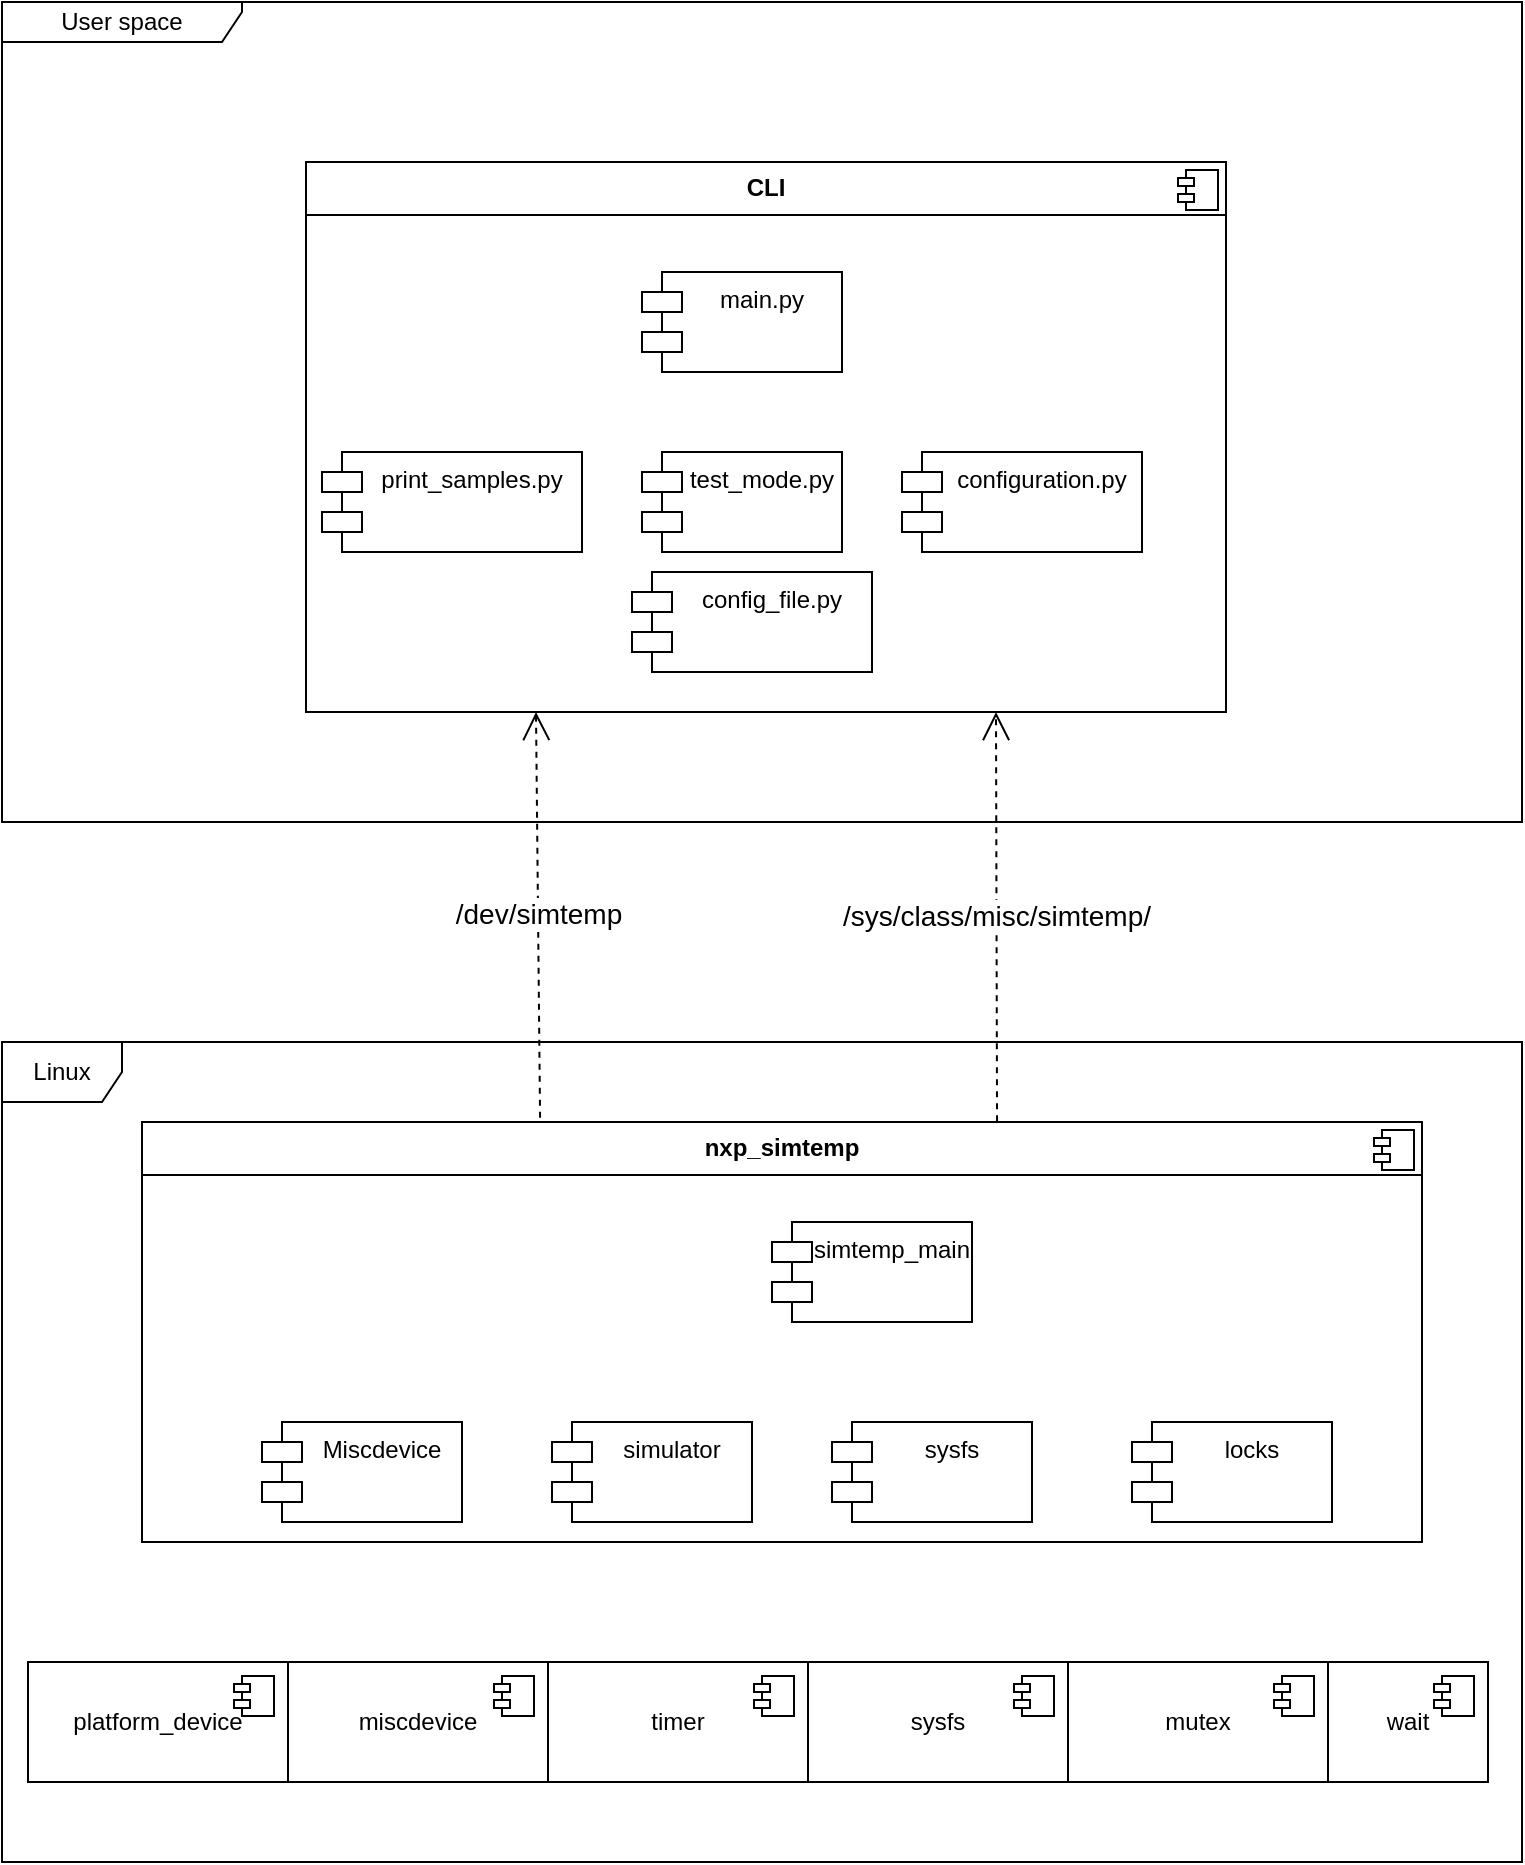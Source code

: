 <mxfile version="28.2.8">
  <diagram name="Página-1" id="p0kwf71RInEtmnU2F5rH">
    <mxGraphModel dx="1737" dy="1992" grid="1" gridSize="10" guides="1" tooltips="1" connect="1" arrows="1" fold="1" page="1" pageScale="1" pageWidth="850" pageHeight="1100" math="0" shadow="0">
      <root>
        <mxCell id="0" />
        <mxCell id="1" parent="0" />
        <mxCell id="Tlad2of-mxlrijfLI39x-1" value="Linux" style="shape=umlFrame;whiteSpace=wrap;html=1;pointerEvents=0;" vertex="1" parent="1">
          <mxGeometry x="40" y="-560" width="760" height="410" as="geometry" />
        </mxCell>
        <mxCell id="Tlad2of-mxlrijfLI39x-2" value="platform_device" style="html=1;dropTarget=0;whiteSpace=wrap;" vertex="1" parent="1">
          <mxGeometry x="53" y="-250" width="130" height="60" as="geometry" />
        </mxCell>
        <mxCell id="Tlad2of-mxlrijfLI39x-3" value="" style="shape=module;jettyWidth=8;jettyHeight=4;" vertex="1" parent="Tlad2of-mxlrijfLI39x-2">
          <mxGeometry x="1" width="20" height="20" relative="1" as="geometry">
            <mxPoint x="-27" y="7" as="offset" />
          </mxGeometry>
        </mxCell>
        <mxCell id="Tlad2of-mxlrijfLI39x-4" value="miscdevice" style="html=1;dropTarget=0;whiteSpace=wrap;" vertex="1" parent="1">
          <mxGeometry x="183" y="-250" width="130" height="60" as="geometry" />
        </mxCell>
        <mxCell id="Tlad2of-mxlrijfLI39x-5" value="" style="shape=module;jettyWidth=8;jettyHeight=4;" vertex="1" parent="Tlad2of-mxlrijfLI39x-4">
          <mxGeometry x="1" width="20" height="20" relative="1" as="geometry">
            <mxPoint x="-27" y="7" as="offset" />
          </mxGeometry>
        </mxCell>
        <mxCell id="Tlad2of-mxlrijfLI39x-6" value="timer" style="html=1;dropTarget=0;whiteSpace=wrap;" vertex="1" parent="1">
          <mxGeometry x="313" y="-250" width="130" height="60" as="geometry" />
        </mxCell>
        <mxCell id="Tlad2of-mxlrijfLI39x-7" value="" style="shape=module;jettyWidth=8;jettyHeight=4;" vertex="1" parent="Tlad2of-mxlrijfLI39x-6">
          <mxGeometry x="1" width="20" height="20" relative="1" as="geometry">
            <mxPoint x="-27" y="7" as="offset" />
          </mxGeometry>
        </mxCell>
        <mxCell id="Tlad2of-mxlrijfLI39x-8" value="sysfs" style="html=1;dropTarget=0;whiteSpace=wrap;" vertex="1" parent="1">
          <mxGeometry x="443" y="-250" width="130" height="60" as="geometry" />
        </mxCell>
        <mxCell id="Tlad2of-mxlrijfLI39x-9" value="" style="shape=module;jettyWidth=8;jettyHeight=4;" vertex="1" parent="Tlad2of-mxlrijfLI39x-8">
          <mxGeometry x="1" width="20" height="20" relative="1" as="geometry">
            <mxPoint x="-27" y="7" as="offset" />
          </mxGeometry>
        </mxCell>
        <mxCell id="Tlad2of-mxlrijfLI39x-10" value="mutex" style="html=1;dropTarget=0;whiteSpace=wrap;" vertex="1" parent="1">
          <mxGeometry x="573" y="-250" width="130" height="60" as="geometry" />
        </mxCell>
        <mxCell id="Tlad2of-mxlrijfLI39x-11" value="" style="shape=module;jettyWidth=8;jettyHeight=4;" vertex="1" parent="Tlad2of-mxlrijfLI39x-10">
          <mxGeometry x="1" width="20" height="20" relative="1" as="geometry">
            <mxPoint x="-27" y="7" as="offset" />
          </mxGeometry>
        </mxCell>
        <mxCell id="Tlad2of-mxlrijfLI39x-12" value="wait" style="html=1;dropTarget=0;whiteSpace=wrap;" vertex="1" parent="1">
          <mxGeometry x="703" y="-250" width="80" height="60" as="geometry" />
        </mxCell>
        <mxCell id="Tlad2of-mxlrijfLI39x-13" value="" style="shape=module;jettyWidth=8;jettyHeight=4;" vertex="1" parent="Tlad2of-mxlrijfLI39x-12">
          <mxGeometry x="1" width="20" height="20" relative="1" as="geometry">
            <mxPoint x="-27" y="7" as="offset" />
          </mxGeometry>
        </mxCell>
        <mxCell id="Tlad2of-mxlrijfLI39x-18" value="&lt;p style=&quot;margin:0px;margin-top:6px;text-align:center;&quot;&gt;&lt;b&gt;nxp_simtemp&lt;/b&gt;&lt;/p&gt;&lt;hr size=&quot;1&quot; style=&quot;border-style:solid;&quot;&gt;&lt;p style=&quot;margin:0px;margin-left:8px;&quot;&gt;&lt;br&gt;&lt;/p&gt;" style="align=left;overflow=fill;html=1;dropTarget=0;whiteSpace=wrap;" vertex="1" parent="1">
          <mxGeometry x="110" y="-520" width="640" height="210" as="geometry" />
        </mxCell>
        <mxCell id="Tlad2of-mxlrijfLI39x-19" value="" style="shape=component;jettyWidth=8;jettyHeight=4;" vertex="1" parent="Tlad2of-mxlrijfLI39x-18">
          <mxGeometry x="1" width="20" height="20" relative="1" as="geometry">
            <mxPoint x="-24" y="4" as="offset" />
          </mxGeometry>
        </mxCell>
        <mxCell id="Tlad2of-mxlrijfLI39x-20" value="Miscdevice" style="shape=module;align=left;spacingLeft=20;align=center;verticalAlign=top;whiteSpace=wrap;html=1;" vertex="1" parent="1">
          <mxGeometry x="170" y="-370" width="100" height="50" as="geometry" />
        </mxCell>
        <mxCell id="Tlad2of-mxlrijfLI39x-21" value="simulator" style="shape=module;align=left;spacingLeft=20;align=center;verticalAlign=top;whiteSpace=wrap;html=1;" vertex="1" parent="1">
          <mxGeometry x="315" y="-370" width="100" height="50" as="geometry" />
        </mxCell>
        <mxCell id="Tlad2of-mxlrijfLI39x-22" value="sysfs" style="shape=module;align=left;spacingLeft=20;align=center;verticalAlign=top;whiteSpace=wrap;html=1;" vertex="1" parent="1">
          <mxGeometry x="455" y="-370" width="100" height="50" as="geometry" />
        </mxCell>
        <mxCell id="Tlad2of-mxlrijfLI39x-23" value="locks" style="shape=module;align=left;spacingLeft=20;align=center;verticalAlign=top;whiteSpace=wrap;html=1;" vertex="1" parent="1">
          <mxGeometry x="605" y="-370" width="100" height="50" as="geometry" />
        </mxCell>
        <mxCell id="Tlad2of-mxlrijfLI39x-24" value="simtemp_main" style="shape=module;align=left;spacingLeft=20;align=center;verticalAlign=top;whiteSpace=wrap;html=1;" vertex="1" parent="1">
          <mxGeometry x="425" y="-470" width="100" height="50" as="geometry" />
        </mxCell>
        <mxCell id="Tlad2of-mxlrijfLI39x-29" value="&lt;p style=&quot;margin:0px;margin-top:6px;text-align:center;&quot;&gt;&lt;b&gt;CLI&lt;/b&gt;&lt;/p&gt;&lt;hr size=&quot;1&quot; style=&quot;border-style:solid;&quot;&gt;&lt;p style=&quot;margin:0px;margin-left:8px;&quot;&gt;&lt;br&gt;&lt;/p&gt;" style="align=left;overflow=fill;html=1;dropTarget=0;whiteSpace=wrap;" vertex="1" parent="1">
          <mxGeometry x="192" y="-1000" width="460" height="275" as="geometry" />
        </mxCell>
        <mxCell id="Tlad2of-mxlrijfLI39x-30" value="" style="shape=component;jettyWidth=8;jettyHeight=4;" vertex="1" parent="Tlad2of-mxlrijfLI39x-29">
          <mxGeometry x="1" width="20" height="20" relative="1" as="geometry">
            <mxPoint x="-24" y="4" as="offset" />
          </mxGeometry>
        </mxCell>
        <mxCell id="Tlad2of-mxlrijfLI39x-31" value="User space" style="shape=umlFrame;whiteSpace=wrap;html=1;pointerEvents=0;width=120;height=20;" vertex="1" parent="1">
          <mxGeometry x="40" y="-1080" width="760" height="410" as="geometry" />
        </mxCell>
        <mxCell id="Tlad2of-mxlrijfLI39x-32" value="main.py" style="shape=module;align=left;spacingLeft=20;align=center;verticalAlign=top;whiteSpace=wrap;html=1;" vertex="1" parent="1">
          <mxGeometry x="360" y="-945" width="100" height="50" as="geometry" />
        </mxCell>
        <mxCell id="Tlad2of-mxlrijfLI39x-33" value="print_samples.py" style="shape=module;align=left;spacingLeft=20;align=center;verticalAlign=top;whiteSpace=wrap;html=1;" vertex="1" parent="1">
          <mxGeometry x="200" y="-855" width="130" height="50" as="geometry" />
        </mxCell>
        <mxCell id="Tlad2of-mxlrijfLI39x-34" value="test_mode.py" style="shape=module;align=left;spacingLeft=20;align=center;verticalAlign=top;whiteSpace=wrap;html=1;" vertex="1" parent="1">
          <mxGeometry x="360" y="-855" width="100" height="50" as="geometry" />
        </mxCell>
        <mxCell id="Tlad2of-mxlrijfLI39x-35" value="configuration.py" style="shape=module;align=left;spacingLeft=20;align=center;verticalAlign=top;whiteSpace=wrap;html=1;" vertex="1" parent="1">
          <mxGeometry x="490" y="-855" width="120" height="50" as="geometry" />
        </mxCell>
        <mxCell id="Tlad2of-mxlrijfLI39x-36" value="config_file.py" style="shape=module;align=left;spacingLeft=20;align=center;verticalAlign=top;whiteSpace=wrap;html=1;" vertex="1" parent="1">
          <mxGeometry x="355" y="-795" width="120" height="50" as="geometry" />
        </mxCell>
        <mxCell id="Tlad2of-mxlrijfLI39x-38" value="&lt;font style=&quot;font-size: 14px;&quot;&gt;/dev/simtemp&lt;/font&gt;" style="endArrow=open;endSize=12;dashed=1;html=1;rounded=0;entryX=0.25;entryY=1;entryDx=0;entryDy=0;exitX=0.311;exitY=-0.01;exitDx=0;exitDy=0;exitPerimeter=0;" edge="1" parent="1" source="Tlad2of-mxlrijfLI39x-18" target="Tlad2of-mxlrijfLI39x-29">
          <mxGeometry width="160" relative="1" as="geometry">
            <mxPoint x="810" y="-630" as="sourcePoint" />
            <mxPoint x="970" y="-630" as="targetPoint" />
          </mxGeometry>
        </mxCell>
        <mxCell id="Tlad2of-mxlrijfLI39x-39" value="&lt;font style=&quot;font-size: 14px;&quot;&gt;/sys/class/misc/simtemp/&lt;/font&gt;" style="endArrow=open;endSize=12;dashed=1;html=1;rounded=0;exitX=0.668;exitY=-0.002;exitDx=0;exitDy=0;entryX=0.75;entryY=1;entryDx=0;entryDy=0;exitPerimeter=0;" edge="1" parent="1" source="Tlad2of-mxlrijfLI39x-18" target="Tlad2of-mxlrijfLI39x-29">
          <mxGeometry width="160" relative="1" as="geometry">
            <mxPoint x="710" y="-610" as="sourcePoint" />
            <mxPoint x="870" y="-610" as="targetPoint" />
          </mxGeometry>
        </mxCell>
      </root>
    </mxGraphModel>
  </diagram>
</mxfile>
